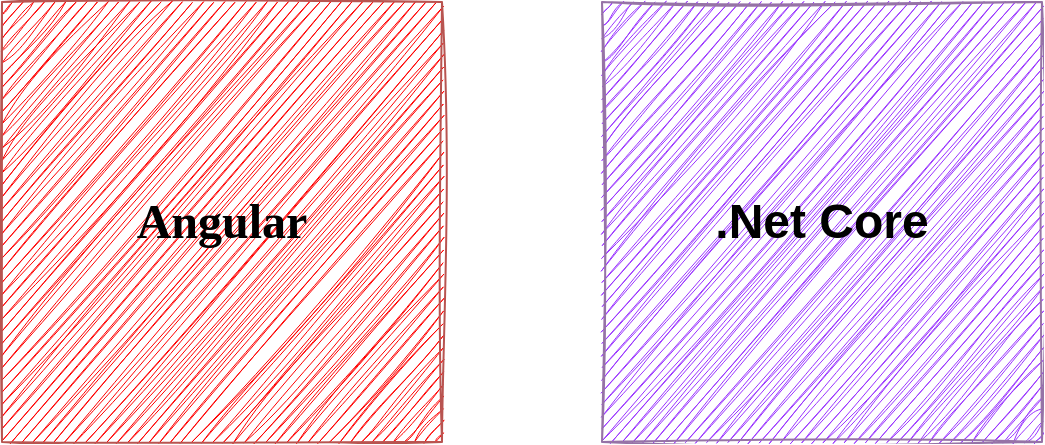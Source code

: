 <mxfile version="21.1.2" type="github">
  <diagram name="Flow" id="LB2H-MMfBmM7adMTfY_y">
    <mxGraphModel dx="794" dy="771" grid="1" gridSize="10" guides="1" tooltips="1" connect="1" arrows="1" fold="1" page="1" pageScale="1" pageWidth="850" pageHeight="1100" math="0" shadow="0">
      <root>
        <mxCell id="0" />
        <mxCell id="1" parent="0" />
        <mxCell id="tPJy2eTjiENu_VE3Vn32-2" value="&lt;h1&gt;&lt;font face=&quot;Comic Sans MS&quot;&gt;Angular&lt;/font&gt;&lt;/h1&gt;" style="whiteSpace=wrap;html=1;aspect=fixed;sketch=1;curveFitting=1;jiggle=2;fillColor=#FF0000;strokeColor=#b85450;" parent="1" vertex="1">
          <mxGeometry x="60" y="230" width="220" height="220" as="geometry" />
        </mxCell>
        <mxCell id="V_VT25S5VXliDtSvjIQO-1" value="&lt;h1&gt;.Net Core&lt;/h1&gt;" style="whiteSpace=wrap;html=1;aspect=fixed;sketch=1;curveFitting=1;jiggle=2;fillColor=#9933FF;strokeColor=#9673a6;" vertex="1" parent="1">
          <mxGeometry x="360" y="230" width="220" height="220" as="geometry" />
        </mxCell>
      </root>
    </mxGraphModel>
  </diagram>
</mxfile>
